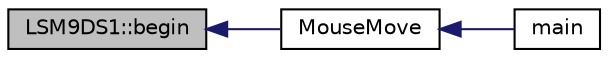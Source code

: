 digraph "LSM9DS1::begin"
{
  edge [fontname="Helvetica",fontsize="10",labelfontname="Helvetica",labelfontsize="10"];
  node [fontname="Helvetica",fontsize="10",shape=record];
  rankdir="LR";
  Node40 [label="LSM9DS1::begin",height=0.2,width=0.4,color="black", fillcolor="grey75", style="filled", fontcolor="black"];
  Node40 -> Node41 [dir="back",color="midnightblue",fontsize="10",style="solid"];
  Node41 [label="MouseMove",height=0.2,width=0.4,color="black", fillcolor="white", style="filled",URL="$src_2main_8cpp.html#a4d57cba32902e2d9565e64bbfc3362a0"];
  Node41 -> Node42 [dir="back",color="midnightblue",fontsize="10",style="solid"];
  Node42 [label="main",height=0.2,width=0.4,color="black", fillcolor="white", style="filled",URL="$src_2main_8cpp.html#a0ddf1224851353fc92bfbff6f499fa97"];
}
